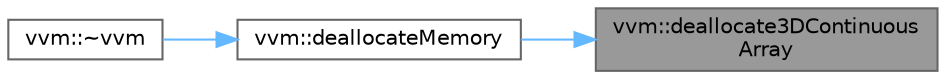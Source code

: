 digraph "vvm::deallocate3DContinuousArray"
{
 // INTERACTIVE_SVG=YES
 // LATEX_PDF_SIZE
  bgcolor="transparent";
  edge [fontname=Helvetica,fontsize=10,labelfontname=Helvetica,labelfontsize=10];
  node [fontname=Helvetica,fontsize=10,shape=box,height=0.2,width=0.4];
  rankdir="RL";
  Node1 [id="Node000001",label="vvm::deallocate3DContinuous\lArray",height=0.2,width=0.4,color="gray40", fillcolor="grey60", style="filled", fontcolor="black",tooltip=" "];
  Node1 -> Node2 [id="edge1_Node000001_Node000002",dir="back",color="steelblue1",style="solid",tooltip=" "];
  Node2 [id="Node000002",label="vvm::deallocateMemory",height=0.2,width=0.4,color="grey40", fillcolor="white", style="filled",URL="$classvvm.html#ac8f090c878adb13934ee8de390e93566",tooltip=" "];
  Node2 -> Node3 [id="edge2_Node000002_Node000003",dir="back",color="steelblue1",style="solid",tooltip=" "];
  Node3 [id="Node000003",label="vvm::~vvm",height=0.2,width=0.4,color="grey40", fillcolor="white", style="filled",URL="$classvvm.html#a751462afb3b8a7a483af3dbaf4cc1148",tooltip=" "];
}
